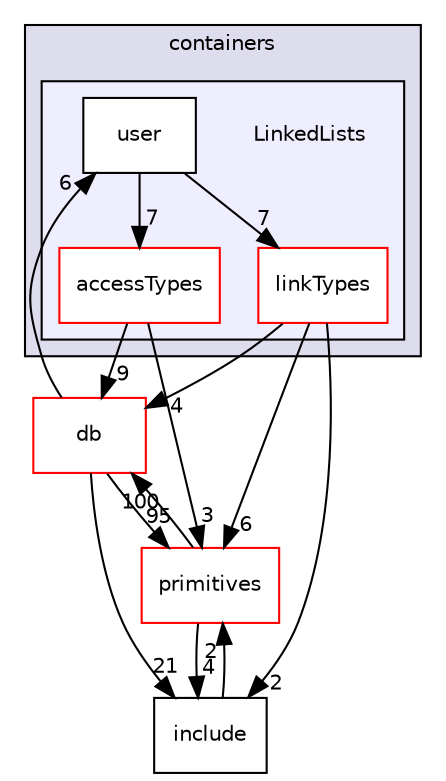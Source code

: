 digraph "src/OpenFOAM/containers/LinkedLists" {
  bgcolor=transparent;
  compound=true
  node [ fontsize="10", fontname="Helvetica"];
  edge [ labelfontsize="10", labelfontname="Helvetica"];
  subgraph clusterdir_19d0872053bde092be81d7fe3f56cbf7 {
    graph [ bgcolor="#ddddee", pencolor="black", label="containers" fontname="Helvetica", fontsize="10", URL="dir_19d0872053bde092be81d7fe3f56cbf7.html"]
  subgraph clusterdir_1ceeb2d59d8f320bd70a3a0eeca6c137 {
    graph [ bgcolor="#eeeeff", pencolor="black", label="" URL="dir_1ceeb2d59d8f320bd70a3a0eeca6c137.html"];
    dir_1ceeb2d59d8f320bd70a3a0eeca6c137 [shape=plaintext label="LinkedLists"];
    dir_57bc99d9bbe398ddf18eacd9434279ec [shape=box label="accessTypes" color="red" fillcolor="white" style="filled" URL="dir_57bc99d9bbe398ddf18eacd9434279ec.html"];
    dir_f5a654e6c94bbb2ec059633496ddb161 [shape=box label="linkTypes" color="red" fillcolor="white" style="filled" URL="dir_f5a654e6c94bbb2ec059633496ddb161.html"];
    dir_938975076151863d0f63e1779cb0ce86 [shape=box label="user" color="black" fillcolor="white" style="filled" URL="dir_938975076151863d0f63e1779cb0ce86.html"];
  }
  }
  dir_63c634f7a7cfd679ac26c67fb30fc32f [shape=box label="db" color="red" URL="dir_63c634f7a7cfd679ac26c67fb30fc32f.html"];
  dir_3e50f45338116b169052b428016851aa [shape=box label="primitives" color="red" URL="dir_3e50f45338116b169052b428016851aa.html"];
  dir_e954e9f5966bc1c681a414ec8bd0ee15 [shape=box label="include" URL="dir_e954e9f5966bc1c681a414ec8bd0ee15.html"];
  dir_f5a654e6c94bbb2ec059633496ddb161->dir_63c634f7a7cfd679ac26c67fb30fc32f [headlabel="4", labeldistance=1.5 headhref="dir_002194_002218.html"];
  dir_f5a654e6c94bbb2ec059633496ddb161->dir_3e50f45338116b169052b428016851aa [headlabel="6", labeldistance=1.5 headhref="dir_002194_002628.html"];
  dir_f5a654e6c94bbb2ec059633496ddb161->dir_e954e9f5966bc1c681a414ec8bd0ee15 [headlabel="2", labeldistance=1.5 headhref="dir_002194_002418.html"];
  dir_63c634f7a7cfd679ac26c67fb30fc32f->dir_938975076151863d0f63e1779cb0ce86 [headlabel="6", labeldistance=1.5 headhref="dir_002218_002197.html"];
  dir_63c634f7a7cfd679ac26c67fb30fc32f->dir_3e50f45338116b169052b428016851aa [headlabel="95", labeldistance=1.5 headhref="dir_002218_002628.html"];
  dir_63c634f7a7cfd679ac26c67fb30fc32f->dir_e954e9f5966bc1c681a414ec8bd0ee15 [headlabel="21", labeldistance=1.5 headhref="dir_002218_002418.html"];
  dir_938975076151863d0f63e1779cb0ce86->dir_f5a654e6c94bbb2ec059633496ddb161 [headlabel="7", labeldistance=1.5 headhref="dir_002197_002194.html"];
  dir_938975076151863d0f63e1779cb0ce86->dir_57bc99d9bbe398ddf18eacd9434279ec [headlabel="7", labeldistance=1.5 headhref="dir_002197_002189.html"];
  dir_57bc99d9bbe398ddf18eacd9434279ec->dir_63c634f7a7cfd679ac26c67fb30fc32f [headlabel="9", labeldistance=1.5 headhref="dir_002189_002218.html"];
  dir_57bc99d9bbe398ddf18eacd9434279ec->dir_3e50f45338116b169052b428016851aa [headlabel="3", labeldistance=1.5 headhref="dir_002189_002628.html"];
  dir_3e50f45338116b169052b428016851aa->dir_63c634f7a7cfd679ac26c67fb30fc32f [headlabel="100", labeldistance=1.5 headhref="dir_002628_002218.html"];
  dir_3e50f45338116b169052b428016851aa->dir_e954e9f5966bc1c681a414ec8bd0ee15 [headlabel="4", labeldistance=1.5 headhref="dir_002628_002418.html"];
  dir_e954e9f5966bc1c681a414ec8bd0ee15->dir_3e50f45338116b169052b428016851aa [headlabel="2", labeldistance=1.5 headhref="dir_002418_002628.html"];
}
